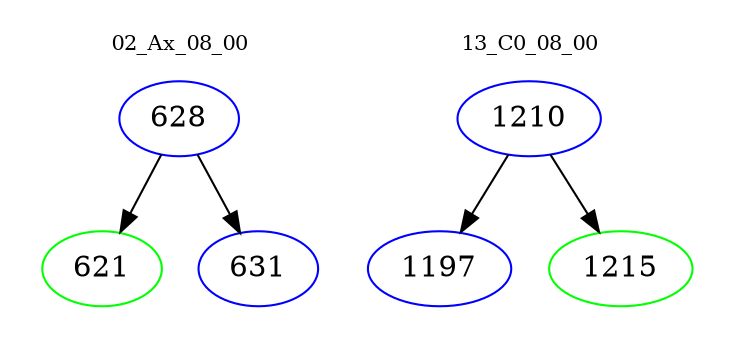 digraph{
subgraph cluster_0 {
color = white
label = "02_Ax_08_00";
fontsize=10;
T0_628 [label="628", color="blue"]
T0_628 -> T0_621 [color="black"]
T0_621 [label="621", color="green"]
T0_628 -> T0_631 [color="black"]
T0_631 [label="631", color="blue"]
}
subgraph cluster_1 {
color = white
label = "13_C0_08_00";
fontsize=10;
T1_1210 [label="1210", color="blue"]
T1_1210 -> T1_1197 [color="black"]
T1_1197 [label="1197", color="blue"]
T1_1210 -> T1_1215 [color="black"]
T1_1215 [label="1215", color="green"]
}
}
